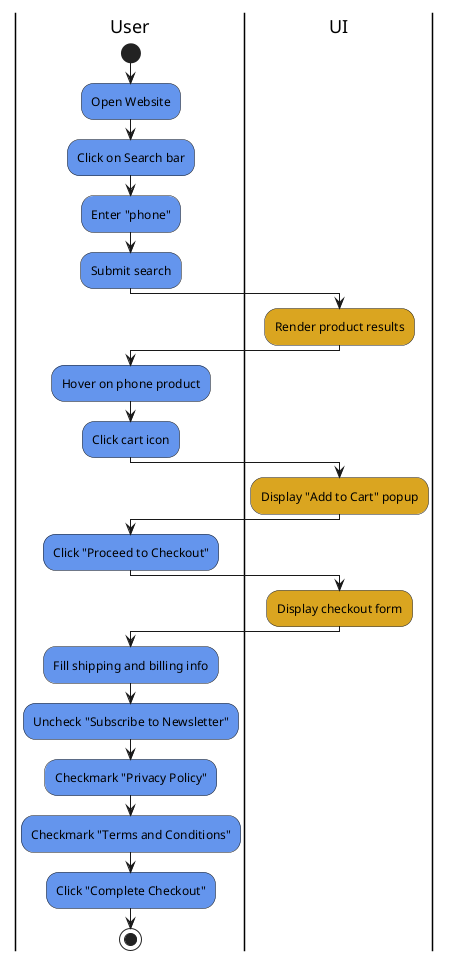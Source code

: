 @startuml
|User|
start

#CornflowerBlue:Open Website;
#CornflowerBlue:Click on Search bar;
#CornflowerBlue:Enter "phone";
#CornflowerBlue:Submit search;

|UI|
#GoldenRod:Render product results;

|User|
#CornflowerBlue:Hover on phone product;
#CornflowerBlue:Click cart icon;

|UI|
#GoldenRod:Display "Add to Cart" popup;

|User|
#CornflowerBlue:Click "Proceed to Checkout";

|UI|
#GoldenRod:Display checkout form;

|User|
#CornflowerBlue:Fill shipping and billing info;
#CornflowerBlue:Uncheck "Subscribe to Newsletter";
#CornflowerBlue:Checkmark "Privacy Policy";
#CornflowerBlue:Checkmark "Terms and Conditions";


#CornflowerBlue:Click "Complete Checkout";



stop
@enduml
